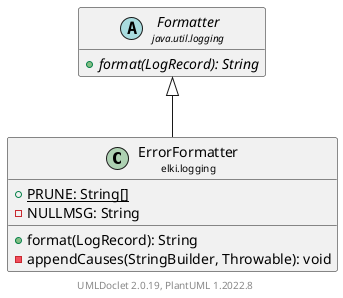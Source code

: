 @startuml
    remove .*\.(Instance|Par|Parameterizer|Factory)$
    set namespaceSeparator none
    hide empty fields
    hide empty methods

    class "<size:14>ErrorFormatter\n<size:10>elki.logging" as elki.logging.ErrorFormatter [[ErrorFormatter.html]] {
        {static} +PRUNE: String[]
        -NULLMSG: String
        +format(LogRecord): String
        -appendCauses(StringBuilder, Throwable): void
    }

    abstract class "<size:14>Formatter\n<size:10>java.util.logging" as java.util.logging.Formatter {
        {abstract} +format(LogRecord): String
    }

    java.util.logging.Formatter <|-- elki.logging.ErrorFormatter

    center footer UMLDoclet 2.0.19, PlantUML 1.2022.8
@enduml
